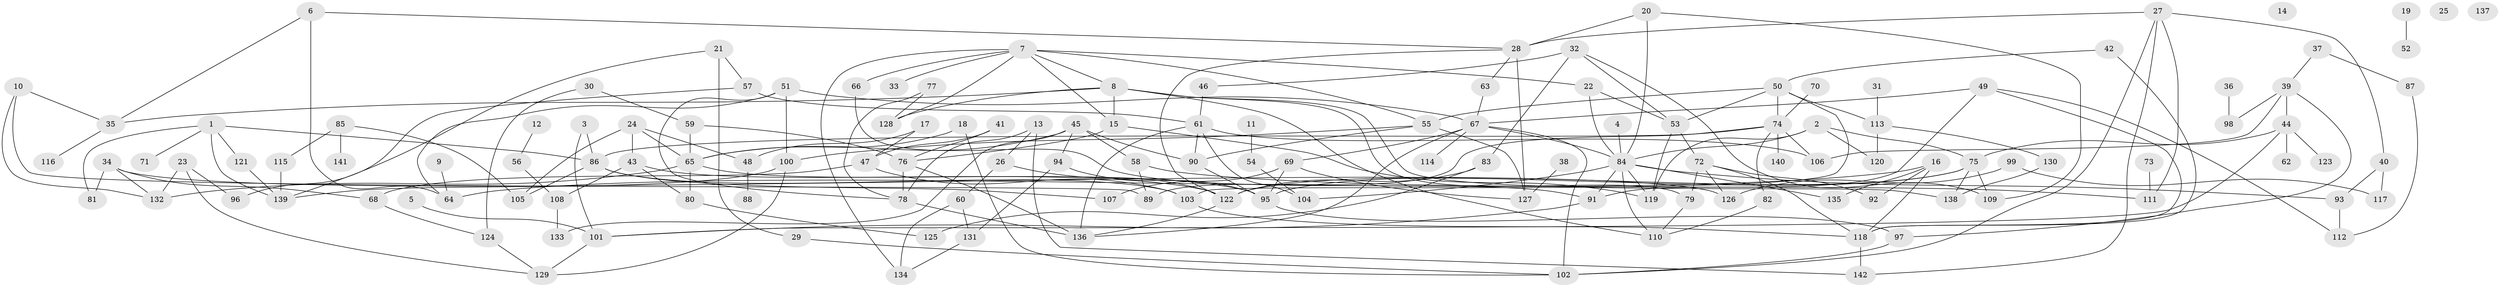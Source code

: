 // Generated by graph-tools (version 1.1) at 2025/40/03/09/25 04:40:52]
// undirected, 142 vertices, 225 edges
graph export_dot {
graph [start="1"]
  node [color=gray90,style=filled];
  1;
  2;
  3;
  4;
  5;
  6;
  7;
  8;
  9;
  10;
  11;
  12;
  13;
  14;
  15;
  16;
  17;
  18;
  19;
  20;
  21;
  22;
  23;
  24;
  25;
  26;
  27;
  28;
  29;
  30;
  31;
  32;
  33;
  34;
  35;
  36;
  37;
  38;
  39;
  40;
  41;
  42;
  43;
  44;
  45;
  46;
  47;
  48;
  49;
  50;
  51;
  52;
  53;
  54;
  55;
  56;
  57;
  58;
  59;
  60;
  61;
  62;
  63;
  64;
  65;
  66;
  67;
  68;
  69;
  70;
  71;
  72;
  73;
  74;
  75;
  76;
  77;
  78;
  79;
  80;
  81;
  82;
  83;
  84;
  85;
  86;
  87;
  88;
  89;
  90;
  91;
  92;
  93;
  94;
  95;
  96;
  97;
  98;
  99;
  100;
  101;
  102;
  103;
  104;
  105;
  106;
  107;
  108;
  109;
  110;
  111;
  112;
  113;
  114;
  115;
  116;
  117;
  118;
  119;
  120;
  121;
  122;
  123;
  124;
  125;
  126;
  127;
  128;
  129;
  130;
  131;
  132;
  133;
  134;
  135;
  136;
  137;
  138;
  139;
  140;
  141;
  142;
  1 -- 71;
  1 -- 81;
  1 -- 86;
  1 -- 121;
  1 -- 139;
  2 -- 75;
  2 -- 84;
  2 -- 119;
  2 -- 120;
  3 -- 86;
  3 -- 101;
  4 -- 84;
  5 -- 101;
  6 -- 28;
  6 -- 35;
  6 -- 64;
  7 -- 8;
  7 -- 15;
  7 -- 22;
  7 -- 33;
  7 -- 55;
  7 -- 66;
  7 -- 128;
  7 -- 134;
  8 -- 15;
  8 -- 35;
  8 -- 79;
  8 -- 110;
  8 -- 128;
  8 -- 138;
  9 -- 64;
  10 -- 35;
  10 -- 89;
  10 -- 132;
  11 -- 54;
  12 -- 56;
  13 -- 26;
  13 -- 78;
  13 -- 142;
  15 -- 76;
  15 -- 119;
  16 -- 64;
  16 -- 92;
  16 -- 118;
  16 -- 135;
  17 -- 47;
  17 -- 48;
  18 -- 65;
  18 -- 102;
  19 -- 52;
  20 -- 28;
  20 -- 84;
  20 -- 109;
  21 -- 29;
  21 -- 57;
  21 -- 139;
  22 -- 53;
  22 -- 84;
  23 -- 96;
  23 -- 129;
  23 -- 132;
  24 -- 43;
  24 -- 48;
  24 -- 65;
  24 -- 105;
  26 -- 60;
  26 -- 122;
  27 -- 28;
  27 -- 40;
  27 -- 102;
  27 -- 111;
  27 -- 142;
  28 -- 63;
  28 -- 122;
  28 -- 127;
  29 -- 102;
  30 -- 59;
  30 -- 124;
  31 -- 113;
  32 -- 46;
  32 -- 53;
  32 -- 83;
  32 -- 109;
  34 -- 68;
  34 -- 81;
  34 -- 126;
  34 -- 132;
  35 -- 116;
  36 -- 98;
  37 -- 39;
  37 -- 87;
  38 -- 127;
  39 -- 44;
  39 -- 97;
  39 -- 98;
  39 -- 106;
  40 -- 93;
  40 -- 117;
  41 -- 47;
  41 -- 76;
  42 -- 50;
  42 -- 118;
  43 -- 80;
  43 -- 108;
  43 -- 122;
  44 -- 62;
  44 -- 75;
  44 -- 101;
  44 -- 123;
  45 -- 58;
  45 -- 65;
  45 -- 90;
  45 -- 94;
  45 -- 133;
  46 -- 61;
  47 -- 68;
  47 -- 103;
  48 -- 88;
  49 -- 67;
  49 -- 91;
  49 -- 112;
  49 -- 118;
  50 -- 53;
  50 -- 55;
  50 -- 74;
  50 -- 103;
  50 -- 113;
  51 -- 64;
  51 -- 67;
  51 -- 78;
  51 -- 100;
  53 -- 72;
  53 -- 119;
  54 -- 104;
  55 -- 90;
  55 -- 100;
  55 -- 127;
  56 -- 108;
  57 -- 61;
  57 -- 96;
  58 -- 89;
  58 -- 111;
  59 -- 65;
  59 -- 76;
  60 -- 131;
  60 -- 134;
  61 -- 90;
  61 -- 104;
  61 -- 106;
  61 -- 136;
  63 -- 67;
  65 -- 80;
  65 -- 95;
  65 -- 132;
  66 -- 91;
  67 -- 69;
  67 -- 84;
  67 -- 102;
  67 -- 114;
  67 -- 136;
  68 -- 124;
  69 -- 95;
  69 -- 107;
  69 -- 127;
  70 -- 74;
  72 -- 79;
  72 -- 92;
  72 -- 118;
  72 -- 126;
  73 -- 111;
  74 -- 82;
  74 -- 86;
  74 -- 89;
  74 -- 106;
  74 -- 140;
  75 -- 95;
  75 -- 109;
  75 -- 122;
  75 -- 138;
  76 -- 78;
  76 -- 136;
  77 -- 78;
  77 -- 128;
  78 -- 136;
  79 -- 110;
  80 -- 125;
  82 -- 110;
  83 -- 122;
  83 -- 125;
  84 -- 91;
  84 -- 93;
  84 -- 104;
  84 -- 110;
  84 -- 119;
  84 -- 135;
  85 -- 105;
  85 -- 115;
  85 -- 141;
  86 -- 103;
  86 -- 105;
  86 -- 107;
  87 -- 112;
  90 -- 95;
  91 -- 101;
  93 -- 112;
  94 -- 95;
  94 -- 131;
  95 -- 97;
  97 -- 102;
  99 -- 117;
  99 -- 126;
  100 -- 129;
  100 -- 139;
  101 -- 129;
  103 -- 118;
  108 -- 133;
  113 -- 120;
  113 -- 130;
  115 -- 139;
  118 -- 142;
  121 -- 139;
  122 -- 136;
  124 -- 129;
  130 -- 138;
  131 -- 134;
}
